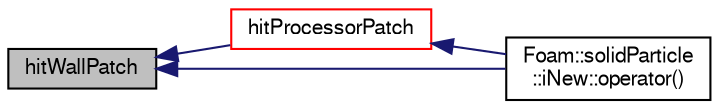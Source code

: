 digraph "hitWallPatch"
{
  bgcolor="transparent";
  edge [fontname="FreeSans",fontsize="10",labelfontname="FreeSans",labelfontsize="10"];
  node [fontname="FreeSans",fontsize="10",shape=record];
  rankdir="LR";
  Node318 [label="hitWallPatch",height=0.2,width=0.4,color="black", fillcolor="grey75", style="filled", fontcolor="black"];
  Node318 -> Node319 [dir="back",color="midnightblue",fontsize="10",style="solid",fontname="FreeSans"];
  Node319 [label="hitProcessorPatch",height=0.2,width=0.4,color="red",URL="$a24502.html#a14f5c2f6515b821449df47a8dacccac9",tooltip="Overridable function to handle the particle hitting a. "];
  Node319 -> Node322 [dir="back",color="midnightblue",fontsize="10",style="solid",fontname="FreeSans"];
  Node322 [label="Foam::solidParticle\l::iNew::operator()",height=0.2,width=0.4,color="black",URL="$a24510.html#aca535c61498c48b213a1b89eff656844"];
  Node318 -> Node322 [dir="back",color="midnightblue",fontsize="10",style="solid",fontname="FreeSans"];
}
